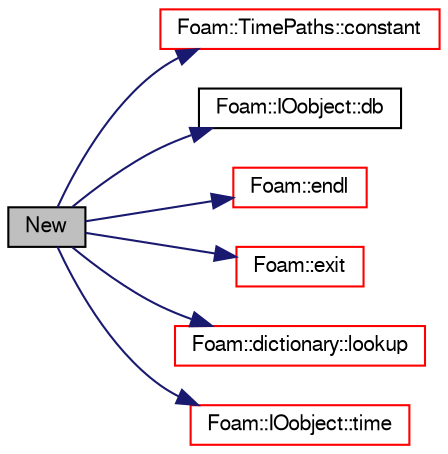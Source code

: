 digraph "New"
{
  bgcolor="transparent";
  edge [fontname="FreeSans",fontsize="10",labelfontname="FreeSans",labelfontsize="10"];
  node [fontname="FreeSans",fontsize="10",shape=record];
  rankdir="LR";
  Node9 [label="New",height=0.2,width=0.4,color="black", fillcolor="grey75", style="filled", fontcolor="black"];
  Node9 -> Node10 [color="midnightblue",fontsize="10",style="solid",fontname="FreeSans"];
  Node10 [label="Foam::TimePaths::constant",height=0.2,width=0.4,color="red",URL="$a26354.html#ab16cfc6e7be33ff5683a856ae077433c",tooltip="Return constant name. "];
  Node9 -> Node12 [color="midnightblue",fontsize="10",style="solid",fontname="FreeSans"];
  Node12 [label="Foam::IOobject::db",height=0.2,width=0.4,color="black",URL="$a26142.html#a65cc75d9f80b1df5c3184fb2274a97f1",tooltip="Return the local objectRegistry. "];
  Node9 -> Node13 [color="midnightblue",fontsize="10",style="solid",fontname="FreeSans"];
  Node13 [label="Foam::endl",height=0.2,width=0.4,color="red",URL="$a21124.html#a2db8fe02a0d3909e9351bb4275b23ce4",tooltip="Add newline and flush stream. "];
  Node9 -> Node15 [color="midnightblue",fontsize="10",style="solid",fontname="FreeSans"];
  Node15 [label="Foam::exit",height=0.2,width=0.4,color="red",URL="$a21124.html#a06ca7250d8e89caf05243ec094843642"];
  Node9 -> Node60 [color="midnightblue",fontsize="10",style="solid",fontname="FreeSans"];
  Node60 [label="Foam::dictionary::lookup",height=0.2,width=0.4,color="red",URL="$a26014.html#a6a0727fa523e48977e27348663def509",tooltip="Find and return an entry data stream. "];
  Node9 -> Node265 [color="midnightblue",fontsize="10",style="solid",fontname="FreeSans"];
  Node265 [label="Foam::IOobject::time",height=0.2,width=0.4,color="red",URL="$a26142.html#a1ed86245b170b9f651f62650b1827500",tooltip="Return time. "];
}
